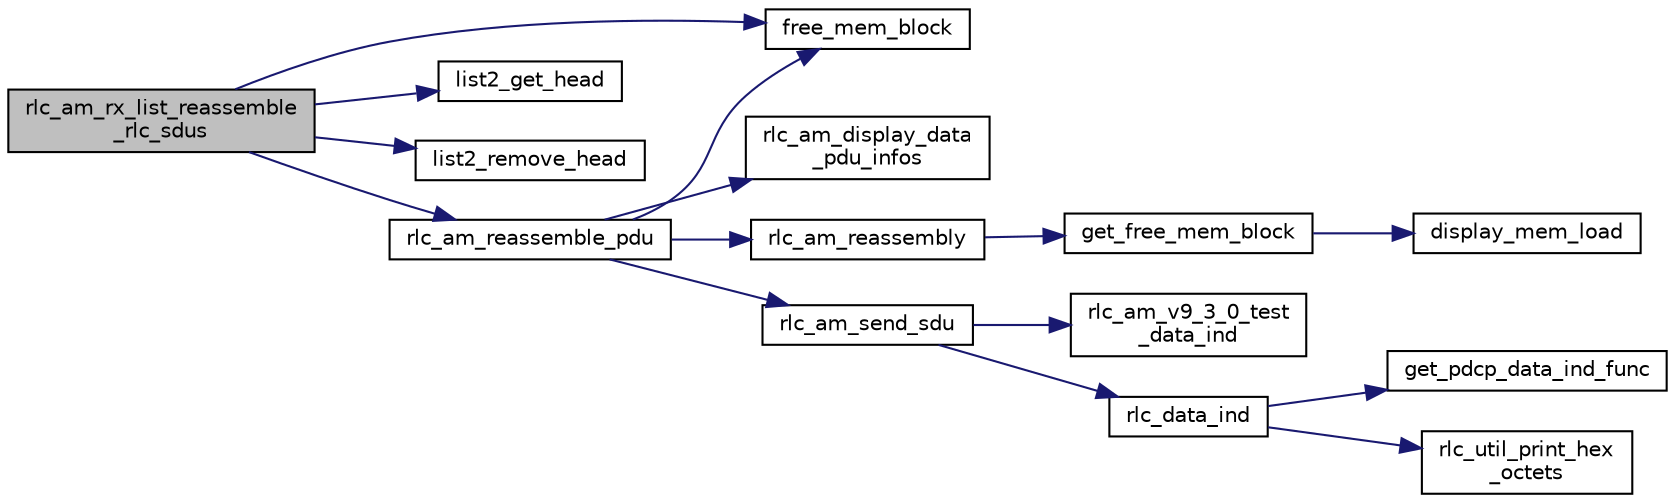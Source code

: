 digraph "rlc_am_rx_list_reassemble_rlc_sdus"
{
 // LATEX_PDF_SIZE
  edge [fontname="Helvetica",fontsize="10",labelfontname="Helvetica",labelfontsize="10"];
  node [fontname="Helvetica",fontsize="10",shape=record];
  rankdir="LR";
  Node1 [label="rlc_am_rx_list_reassemble\l_rlc_sdus",height=0.2,width=0.4,color="black", fillcolor="grey75", style="filled", fontcolor="black",tooltip="Reassembly all SDUS that it is possible to reassembly by parsing the RX buffer and looking for PDUs h..."];
  Node1 -> Node2 [color="midnightblue",fontsize="10",style="solid",fontname="Helvetica"];
  Node2 [label="free_mem_block",height=0.2,width=0.4,color="black", fillcolor="white", style="filled",URL="$mem__block_8c.html#a3465e37844438c1cc552c197a2cfbbfd",tooltip=" "];
  Node1 -> Node3 [color="midnightblue",fontsize="10",style="solid",fontname="Helvetica"];
  Node3 [label="list2_get_head",height=0.2,width=0.4,color="black", fillcolor="white", style="filled",URL="$list_8h.html#af00628ac5c1907487ec77c6a9f192ac1",tooltip=" "];
  Node1 -> Node4 [color="midnightblue",fontsize="10",style="solid",fontname="Helvetica"];
  Node4 [label="list2_remove_head",height=0.2,width=0.4,color="black", fillcolor="white", style="filled",URL="$list_8h.html#ad22d161c8942e0213c57b8c9143d9856",tooltip=" "];
  Node1 -> Node5 [color="midnightblue",fontsize="10",style="solid",fontname="Helvetica"];
  Node5 [label="rlc_am_reassemble_pdu",height=0.2,width=0.4,color="black", fillcolor="white", style="filled",URL="$group__em.html#ga5a4de66959c1e484a9ccd34d8fdb891f",tooltip=" "];
  Node5 -> Node2 [color="midnightblue",fontsize="10",style="solid",fontname="Helvetica"];
  Node5 -> Node6 [color="midnightblue",fontsize="10",style="solid",fontname="Helvetica"];
  Node6 [label="rlc_am_display_data\l_pdu_infos",height=0.2,width=0.4,color="black", fillcolor="white", style="filled",URL="$group__em.html#gade6461adca3925f269d55e4207a98dc3",tooltip="Display RLC AM PDU informations."];
  Node5 -> Node7 [color="midnightblue",fontsize="10",style="solid",fontname="Helvetica"];
  Node7 [label="rlc_am_reassembly",height=0.2,width=0.4,color="black", fillcolor="white", style="filled",URL="$group__em.html#gaf04bd432756a4543a9521aa73817fa8a",tooltip=" "];
  Node7 -> Node8 [color="midnightblue",fontsize="10",style="solid",fontname="Helvetica"];
  Node8 [label="get_free_mem_block",height=0.2,width=0.4,color="black", fillcolor="white", style="filled",URL="$mem__block_8c.html#aa6649c5f31ce28f70a1a7352eb41de46",tooltip=" "];
  Node8 -> Node9 [color="midnightblue",fontsize="10",style="solid",fontname="Helvetica"];
  Node9 [label="display_mem_load",height=0.2,width=0.4,color="black", fillcolor="white", style="filled",URL="$mem__block_8c.html#aad2e600dac4df19ae63b1efe29405f59",tooltip=" "];
  Node5 -> Node10 [color="midnightblue",fontsize="10",style="solid",fontname="Helvetica"];
  Node10 [label="rlc_am_send_sdu",height=0.2,width=0.4,color="black", fillcolor="white", style="filled",URL="$group__em.html#ga3fbd077e953176b98bbdccce7dd5f722",tooltip=" "];
  Node10 -> Node11 [color="midnightblue",fontsize="10",style="solid",fontname="Helvetica"];
  Node11 [label="rlc_am_v9_3_0_test\l_data_ind",height=0.2,width=0.4,color="black", fillcolor="white", style="filled",URL="$rlc__am__test_8c.html#a7c21bc5158ad22cba85044c0ecac5fb8",tooltip=" "];
  Node10 -> Node12 [color="midnightblue",fontsize="10",style="solid",fontname="Helvetica"];
  Node12 [label="rlc_data_ind",height=0.2,width=0.4,color="black", fillcolor="white", style="filled",URL="$group__em.html#gabba9d9796c03b8f01c944be71725feff",tooltip="Interface with higher layers, route SDUs coming from RLC protocol instances to upper layer instance."];
  Node12 -> Node13 [color="midnightblue",fontsize="10",style="solid",fontname="Helvetica"];
  Node13 [label="get_pdcp_data_ind_func",height=0.2,width=0.4,color="black", fillcolor="white", style="filled",URL="$group____pdcp.html#ga2e06db776bf03678ebd05189a1635ee3",tooltip=" "];
  Node12 -> Node14 [color="midnightblue",fontsize="10",style="solid",fontname="Helvetica"];
  Node14 [label="rlc_util_print_hex\l_octets",height=0.2,width=0.4,color="black", fillcolor="white", style="filled",URL="$group__em.html#ga9080083e27a8fc3d61451b6d4d7c8f3b",tooltip=" "];
}
